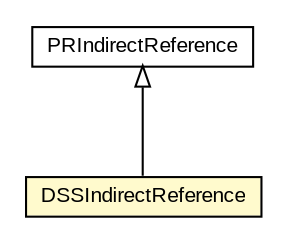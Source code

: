 #!/usr/local/bin/dot
#
# Class diagram 
# Generated by UMLGraph version R5_6-24-gf6e263 (http://www.umlgraph.org/)
#

digraph G {
	edge [fontname="arial",fontsize=10,labelfontname="arial",labelfontsize=10];
	node [fontname="arial",fontsize=10,shape=plaintext];
	nodesep=0.25;
	ranksep=0.5;
	// com.lowagie.text.pdf.DSSIndirectReference
	c298134 [label=<<table title="com.lowagie.text.pdf.DSSIndirectReference" border="0" cellborder="1" cellspacing="0" cellpadding="2" port="p" bgcolor="lemonChiffon" href="./DSSIndirectReference.html">
		<tr><td><table border="0" cellspacing="0" cellpadding="1">
<tr><td align="center" balign="center"> DSSIndirectReference </td></tr>
		</table></td></tr>
		</table>>, URL="./DSSIndirectReference.html", fontname="arial", fontcolor="black", fontsize=10.0];
	//com.lowagie.text.pdf.DSSIndirectReference extends com.lowagie.text.pdf.PRIndirectReference
	c298197:p -> c298134:p [dir=back,arrowtail=empty];
	// com.lowagie.text.pdf.PRIndirectReference
	c298197 [label=<<table title="com.lowagie.text.pdf.PRIndirectReference" border="0" cellborder="1" cellspacing="0" cellpadding="2" port="p" href="http://java.sun.com/j2se/1.4.2/docs/api/com/lowagie/text/pdf/PRIndirectReference.html">
		<tr><td><table border="0" cellspacing="0" cellpadding="1">
<tr><td align="center" balign="center"> PRIndirectReference </td></tr>
		</table></td></tr>
		</table>>, URL="http://java.sun.com/j2se/1.4.2/docs/api/com/lowagie/text/pdf/PRIndirectReference.html", fontname="arial", fontcolor="black", fontsize=10.0];
}

